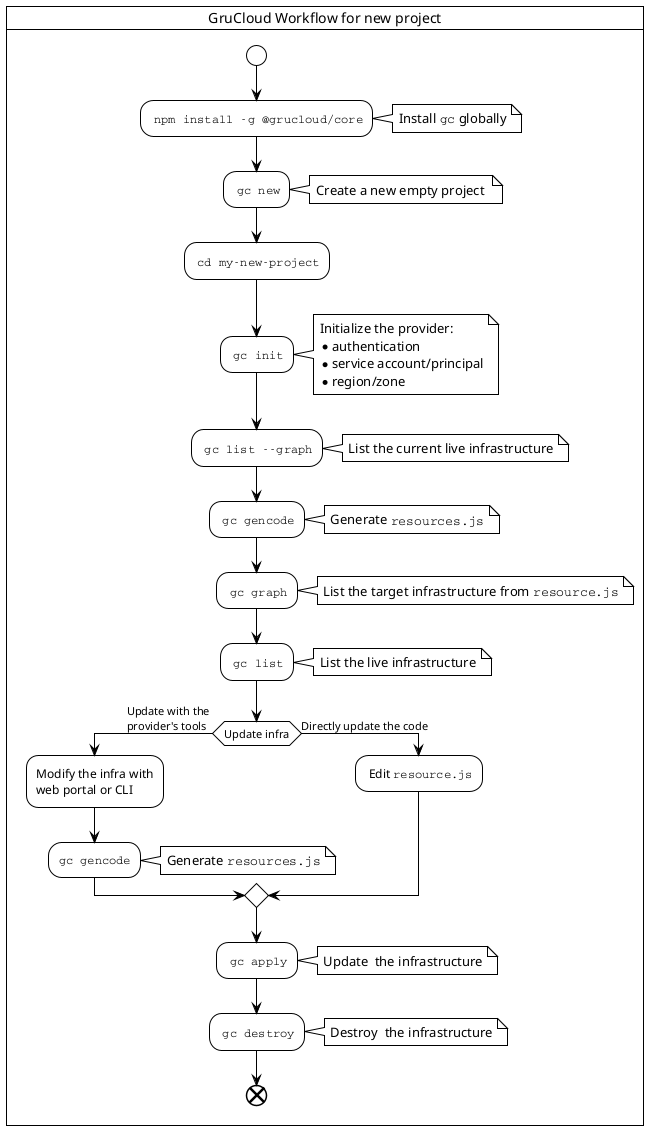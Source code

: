 @startuml gc-new-workflow
!theme plain

skinparam svgLinkTarget _blank

card "GruCloud Workflow for new project" {
start
: ""npm install -g @grucloud/core"";
note right
Install ""gc"" globally
end note 

: ""gc new"";
    note right
    Create a new empty project 
  end note 
: ""cd my-new-project"";
: ""gc init"";
note right
Initialize the provider:
* authentication
* service account/principal
* region/zone
end note 
: ""gc list --graph"";
note right
List the current live infrastructure
end note 
: ""gc gencode"";
  note right
    Generate ""resources.js""
  end note 

: ""gc graph"";
note right
List the target infrastructure from ""resource.js""
end note 

: ""gc list"";
note right
List the live infrastructure
end note 
if (Update infra) then (Update with the \nprovider's tools)
  :Modify the infra with\nweb portal or CLI;
  :""gc gencode"";
  note right
Generate ""resources.js""
end note 
else (Directly update the code)
  : Edit ""resource.js"";
endif
: ""gc apply"";
note right
Update  the infrastructure
end note 
: ""gc destroy"";
note right
Destroy  the infrastructure
end note 
end

}
@enduml